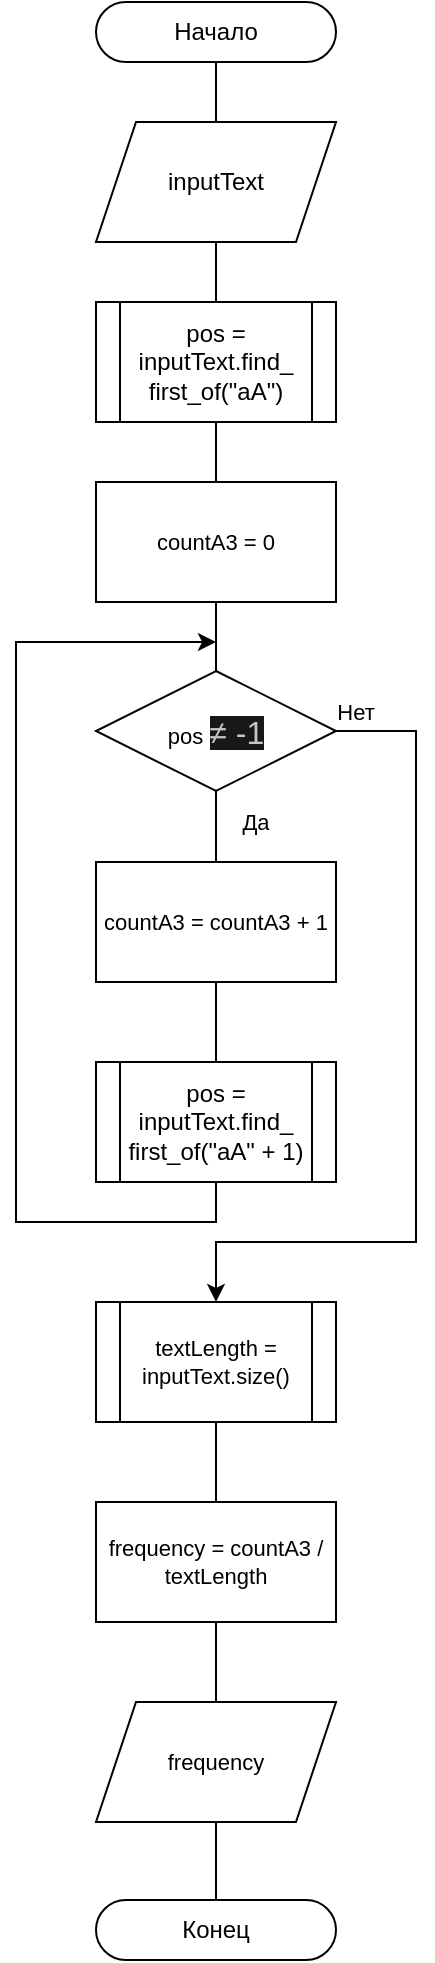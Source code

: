 <mxfile version="24.0.4" type="device">
  <diagram name="Страница — 1" id="IsQbUWc2dFe3M6MaABQK">
    <mxGraphModel dx="1050" dy="717" grid="1" gridSize="10" guides="1" tooltips="1" connect="1" arrows="1" fold="1" page="1" pageScale="1" pageWidth="827" pageHeight="1169" math="0" shadow="0">
      <root>
        <mxCell id="0" />
        <mxCell id="1" parent="0" />
        <mxCell id="dZy6GUcCeDPztvTzPB4a-3" style="edgeStyle=orthogonalEdgeStyle;rounded=0;orthogonalLoop=1;jettySize=auto;html=1;exitX=0.5;exitY=1;exitDx=0;exitDy=0;entryX=0.5;entryY=0;entryDx=0;entryDy=0;endArrow=none;endFill=0;" parent="1" source="dZy6GUcCeDPztvTzPB4a-1" target="dZy6GUcCeDPztvTzPB4a-2" edge="1">
          <mxGeometry relative="1" as="geometry" />
        </mxCell>
        <mxCell id="dZy6GUcCeDPztvTzPB4a-1" value="Начало" style="rounded=1;whiteSpace=wrap;html=1;arcSize=50;" parent="1" vertex="1">
          <mxGeometry x="360" y="190" width="120" height="30" as="geometry" />
        </mxCell>
        <mxCell id="dZy6GUcCeDPztvTzPB4a-5" style="edgeStyle=orthogonalEdgeStyle;rounded=0;orthogonalLoop=1;jettySize=auto;html=1;exitX=0.5;exitY=1;exitDx=0;exitDy=0;entryX=0.5;entryY=0;entryDx=0;entryDy=0;endArrow=none;endFill=0;" parent="1" source="dZy6GUcCeDPztvTzPB4a-2" target="dZy6GUcCeDPztvTzPB4a-4" edge="1">
          <mxGeometry relative="1" as="geometry" />
        </mxCell>
        <mxCell id="dZy6GUcCeDPztvTzPB4a-2" value="inputText" style="shape=parallelogram;perimeter=parallelogramPerimeter;whiteSpace=wrap;html=1;fixedSize=1;" parent="1" vertex="1">
          <mxGeometry x="360" y="250" width="120" height="60" as="geometry" />
        </mxCell>
        <mxCell id="dZy6GUcCeDPztvTzPB4a-7" style="edgeStyle=orthogonalEdgeStyle;rounded=0;orthogonalLoop=1;jettySize=auto;html=1;exitX=0.5;exitY=1;exitDx=0;exitDy=0;entryX=0.5;entryY=0;entryDx=0;entryDy=0;strokeColor=default;align=center;verticalAlign=middle;fontFamily=Helvetica;fontSize=11;fontColor=default;labelBackgroundColor=default;endArrow=none;endFill=0;" parent="1" source="dZy6GUcCeDPztvTzPB4a-4" target="dZy6GUcCeDPztvTzPB4a-6" edge="1">
          <mxGeometry relative="1" as="geometry" />
        </mxCell>
        <mxCell id="dZy6GUcCeDPztvTzPB4a-4" value="pos = inputText.find_&lt;div&gt;first_of(&quot;aA&quot;)&lt;/div&gt;" style="shape=process;whiteSpace=wrap;html=1;backgroundOutline=1;" parent="1" vertex="1">
          <mxGeometry x="360" y="340" width="120" height="60" as="geometry" />
        </mxCell>
        <mxCell id="dZy6GUcCeDPztvTzPB4a-9" style="edgeStyle=orthogonalEdgeStyle;rounded=0;orthogonalLoop=1;jettySize=auto;html=1;exitX=0.5;exitY=1;exitDx=0;exitDy=0;entryX=0.5;entryY=0;entryDx=0;entryDy=0;strokeColor=default;align=center;verticalAlign=middle;fontFamily=Helvetica;fontSize=11;fontColor=default;labelBackgroundColor=default;endArrow=none;endFill=0;" parent="1" source="dZy6GUcCeDPztvTzPB4a-6" target="dZy6GUcCeDPztvTzPB4a-8" edge="1">
          <mxGeometry relative="1" as="geometry" />
        </mxCell>
        <mxCell id="dZy6GUcCeDPztvTzPB4a-6" value="countA3 = 0" style="rounded=0;whiteSpace=wrap;html=1;fontFamily=Helvetica;fontSize=11;fontColor=default;labelBackgroundColor=default;" parent="1" vertex="1">
          <mxGeometry x="360" y="430" width="120" height="60" as="geometry" />
        </mxCell>
        <mxCell id="dZy6GUcCeDPztvTzPB4a-11" style="edgeStyle=orthogonalEdgeStyle;rounded=0;orthogonalLoop=1;jettySize=auto;html=1;exitX=0.5;exitY=1;exitDx=0;exitDy=0;entryX=0.5;entryY=0;entryDx=0;entryDy=0;strokeColor=default;align=center;verticalAlign=middle;fontFamily=Helvetica;fontSize=11;fontColor=default;labelBackgroundColor=default;endArrow=none;endFill=0;" parent="1" source="dZy6GUcCeDPztvTzPB4a-8" target="dZy6GUcCeDPztvTzPB4a-10" edge="1">
          <mxGeometry relative="1" as="geometry" />
        </mxCell>
        <mxCell id="dZy6GUcCeDPztvTzPB4a-16" style="edgeStyle=orthogonalEdgeStyle;rounded=0;orthogonalLoop=1;jettySize=auto;html=1;exitX=1;exitY=0.5;exitDx=0;exitDy=0;entryX=0.5;entryY=0;entryDx=0;entryDy=0;strokeColor=default;align=center;verticalAlign=middle;fontFamily=Helvetica;fontSize=11;fontColor=default;labelBackgroundColor=default;endArrow=classic;endFill=1;" parent="1" source="dZy6GUcCeDPztvTzPB4a-8" target="dZy6GUcCeDPztvTzPB4a-15" edge="1">
          <mxGeometry relative="1" as="geometry">
            <Array as="points">
              <mxPoint x="520" y="555" />
              <mxPoint x="520" y="810" />
              <mxPoint x="420" y="810" />
            </Array>
          </mxGeometry>
        </mxCell>
        <mxCell id="dZy6GUcCeDPztvTzPB4a-8" value="pos&amp;nbsp;&lt;span style=&quot;color: rgba(255, 255, 255, 0.75); font-family: &amp;quot;YS Text&amp;quot;, Arial, Helvetica, &amp;quot;Arial Unicode MS&amp;quot;, sans-serif; font-size: 16px; text-align: left; background-color: rgb(24, 24, 26);&quot;&gt;≠ -1&lt;/span&gt;" style="rhombus;whiteSpace=wrap;html=1;fontFamily=Helvetica;fontSize=11;fontColor=default;labelBackgroundColor=default;" parent="1" vertex="1">
          <mxGeometry x="360" y="524.5" width="120" height="60" as="geometry" />
        </mxCell>
        <mxCell id="dZy6GUcCeDPztvTzPB4a-13" style="edgeStyle=orthogonalEdgeStyle;rounded=0;orthogonalLoop=1;jettySize=auto;html=1;exitX=0.5;exitY=1;exitDx=0;exitDy=0;entryX=0.5;entryY=0;entryDx=0;entryDy=0;strokeColor=default;align=center;verticalAlign=middle;fontFamily=Helvetica;fontSize=11;fontColor=default;labelBackgroundColor=default;endArrow=none;endFill=0;" parent="1" source="dZy6GUcCeDPztvTzPB4a-10" target="dZy6GUcCeDPztvTzPB4a-12" edge="1">
          <mxGeometry relative="1" as="geometry" />
        </mxCell>
        <mxCell id="dZy6GUcCeDPztvTzPB4a-10" value="countA3 = countA3 + 1" style="rounded=0;whiteSpace=wrap;html=1;fontFamily=Helvetica;fontSize=11;fontColor=default;labelBackgroundColor=default;" parent="1" vertex="1">
          <mxGeometry x="360" y="620" width="120" height="60" as="geometry" />
        </mxCell>
        <mxCell id="dZy6GUcCeDPztvTzPB4a-14" style="edgeStyle=orthogonalEdgeStyle;rounded=0;orthogonalLoop=1;jettySize=auto;html=1;exitX=0.5;exitY=1;exitDx=0;exitDy=0;strokeColor=default;align=center;verticalAlign=middle;fontFamily=Helvetica;fontSize=11;fontColor=default;labelBackgroundColor=default;endArrow=classic;endFill=1;" parent="1" source="dZy6GUcCeDPztvTzPB4a-12" edge="1">
          <mxGeometry relative="1" as="geometry">
            <mxPoint x="420" y="510" as="targetPoint" />
            <Array as="points">
              <mxPoint x="420" y="800" />
              <mxPoint x="320" y="800" />
              <mxPoint x="320" y="510" />
            </Array>
          </mxGeometry>
        </mxCell>
        <mxCell id="dZy6GUcCeDPztvTzPB4a-12" value="pos = inputText.find_&lt;div&gt;first_of(&quot;aA&quot; + 1)&lt;/div&gt;" style="shape=process;whiteSpace=wrap;html=1;backgroundOutline=1;" parent="1" vertex="1">
          <mxGeometry x="360" y="720" width="120" height="60" as="geometry" />
        </mxCell>
        <mxCell id="dZy6GUcCeDPztvTzPB4a-18" style="edgeStyle=orthogonalEdgeStyle;rounded=0;orthogonalLoop=1;jettySize=auto;html=1;exitX=0.5;exitY=1;exitDx=0;exitDy=0;entryX=0.5;entryY=0;entryDx=0;entryDy=0;strokeColor=default;align=center;verticalAlign=middle;fontFamily=Helvetica;fontSize=11;fontColor=default;labelBackgroundColor=default;endArrow=none;endFill=0;" parent="1" source="dZy6GUcCeDPztvTzPB4a-15" target="dZy6GUcCeDPztvTzPB4a-17" edge="1">
          <mxGeometry relative="1" as="geometry" />
        </mxCell>
        <mxCell id="dZy6GUcCeDPztvTzPB4a-15" value="textLength = inputText.size()" style="shape=process;whiteSpace=wrap;html=1;backgroundOutline=1;fontFamily=Helvetica;fontSize=11;fontColor=default;labelBackgroundColor=default;" parent="1" vertex="1">
          <mxGeometry x="360" y="840" width="120" height="60" as="geometry" />
        </mxCell>
        <mxCell id="dZy6GUcCeDPztvTzPB4a-20" style="edgeStyle=orthogonalEdgeStyle;rounded=0;orthogonalLoop=1;jettySize=auto;html=1;exitX=0.5;exitY=1;exitDx=0;exitDy=0;entryX=0.5;entryY=0;entryDx=0;entryDy=0;strokeColor=default;align=center;verticalAlign=middle;fontFamily=Helvetica;fontSize=11;fontColor=default;labelBackgroundColor=default;endArrow=none;endFill=0;" parent="1" source="dZy6GUcCeDPztvTzPB4a-17" target="dZy6GUcCeDPztvTzPB4a-19" edge="1">
          <mxGeometry relative="1" as="geometry" />
        </mxCell>
        <mxCell id="dZy6GUcCeDPztvTzPB4a-17" value="frequency = countA3 / textLength" style="rounded=0;whiteSpace=wrap;html=1;fontFamily=Helvetica;fontSize=11;fontColor=default;labelBackgroundColor=default;" parent="1" vertex="1">
          <mxGeometry x="360" y="940" width="120" height="60" as="geometry" />
        </mxCell>
        <mxCell id="dZy6GUcCeDPztvTzPB4a-22" style="edgeStyle=orthogonalEdgeStyle;rounded=0;orthogonalLoop=1;jettySize=auto;html=1;exitX=0.5;exitY=1;exitDx=0;exitDy=0;entryX=0.5;entryY=0;entryDx=0;entryDy=0;strokeColor=default;align=center;verticalAlign=middle;fontFamily=Helvetica;fontSize=11;fontColor=default;labelBackgroundColor=default;endArrow=none;endFill=0;" parent="1" source="dZy6GUcCeDPztvTzPB4a-19" target="dZy6GUcCeDPztvTzPB4a-21" edge="1">
          <mxGeometry relative="1" as="geometry" />
        </mxCell>
        <mxCell id="dZy6GUcCeDPztvTzPB4a-19" value="frequency" style="shape=parallelogram;perimeter=parallelogramPerimeter;whiteSpace=wrap;html=1;fixedSize=1;fontFamily=Helvetica;fontSize=11;fontColor=default;labelBackgroundColor=default;" parent="1" vertex="1">
          <mxGeometry x="360" y="1040" width="120" height="60" as="geometry" />
        </mxCell>
        <mxCell id="dZy6GUcCeDPztvTzPB4a-21" value="Конец" style="rounded=1;whiteSpace=wrap;html=1;arcSize=50;" parent="1" vertex="1">
          <mxGeometry x="360" y="1139" width="120" height="30" as="geometry" />
        </mxCell>
        <mxCell id="dZy6GUcCeDPztvTzPB4a-23" value="Да" style="text;html=1;align=center;verticalAlign=middle;whiteSpace=wrap;rounded=0;fontFamily=Helvetica;fontSize=11;fontColor=default;labelBackgroundColor=default;" parent="1" vertex="1">
          <mxGeometry x="410" y="585" width="60" height="30" as="geometry" />
        </mxCell>
        <mxCell id="dZy6GUcCeDPztvTzPB4a-24" value="Нет" style="text;html=1;align=center;verticalAlign=middle;whiteSpace=wrap;rounded=0;fontFamily=Helvetica;fontSize=11;fontColor=default;labelBackgroundColor=default;" parent="1" vertex="1">
          <mxGeometry x="460" y="530" width="60" height="30" as="geometry" />
        </mxCell>
      </root>
    </mxGraphModel>
  </diagram>
</mxfile>
